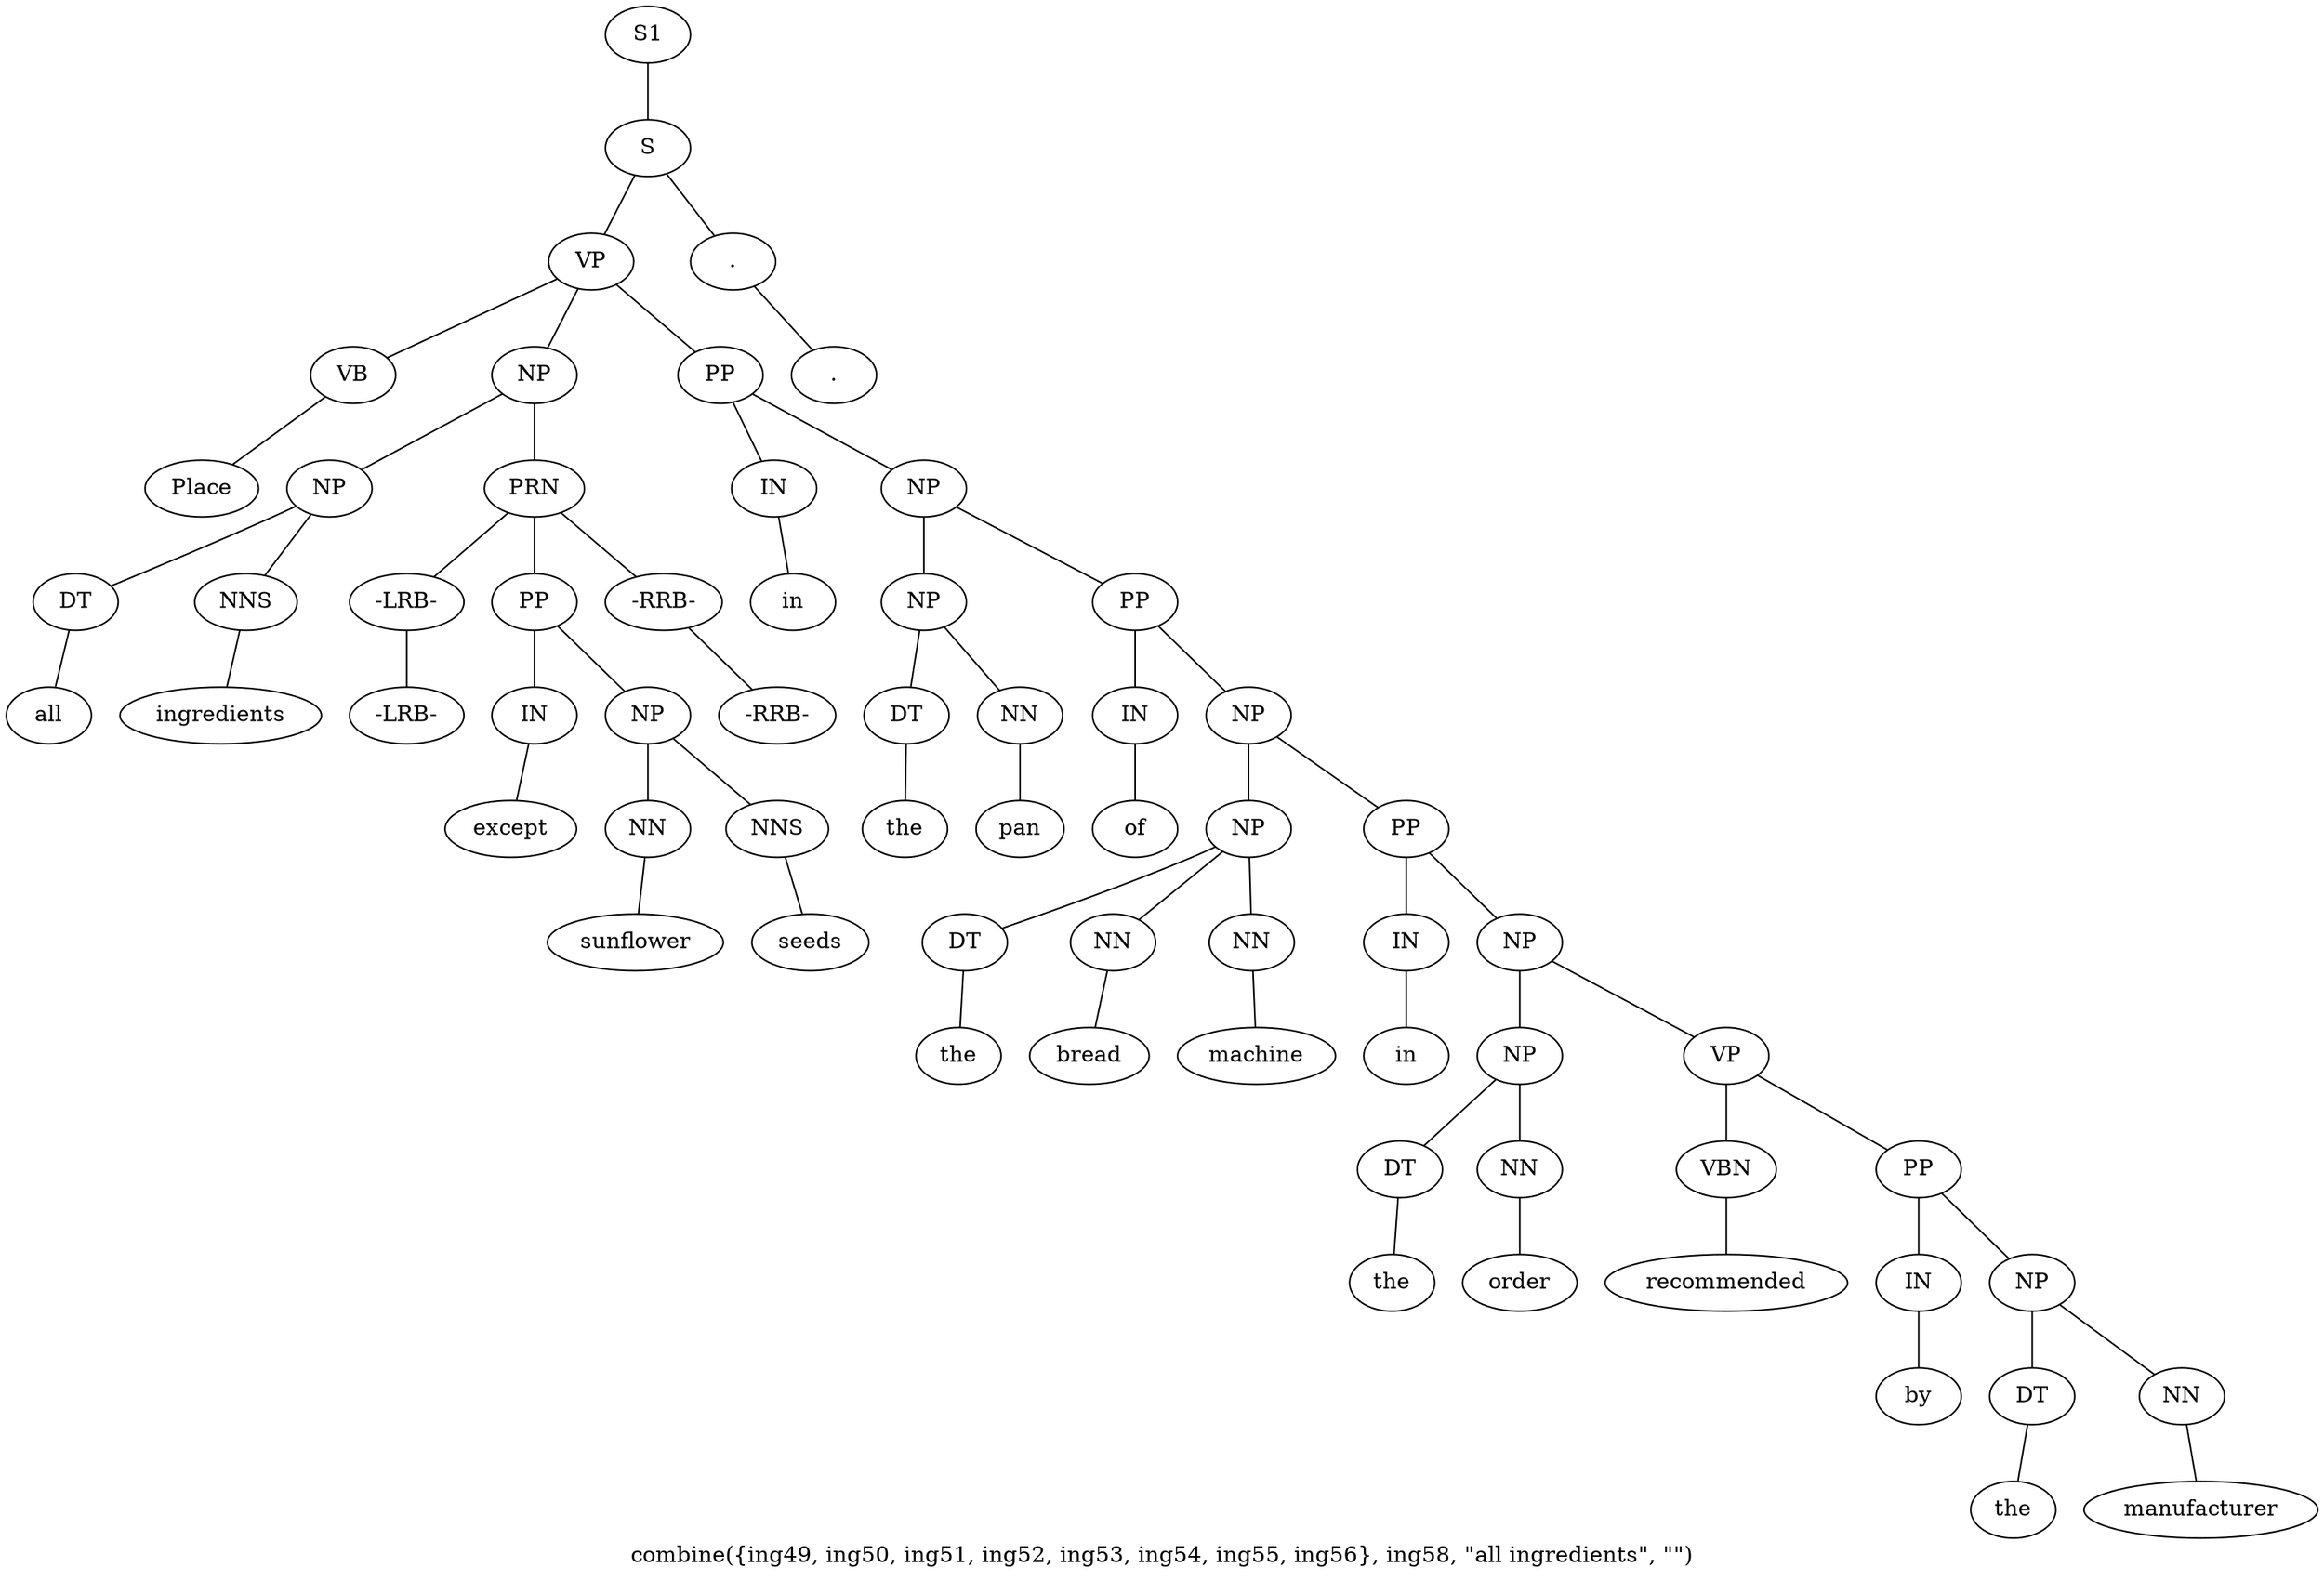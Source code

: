 graph SyntaxGraph {
	label = "combine({ing49, ing50, ing51, ing52, ing53, ing54, ing55, ing56}, ing58, \"all ingredients\", \"\")";
	Node0 [label="S1"];
	Node1 [label="S"];
	Node2 [label="VP"];
	Node3 [label="VB"];
	Node4 [label="Place"];
	Node5 [label="NP"];
	Node6 [label="NP"];
	Node7 [label="DT"];
	Node8 [label="all"];
	Node9 [label="NNS"];
	Node10 [label="ingredients"];
	Node11 [label="PRN"];
	Node12 [label="-LRB-"];
	Node13 [label="-LRB-"];
	Node14 [label="PP"];
	Node15 [label="IN"];
	Node16 [label="except"];
	Node17 [label="NP"];
	Node18 [label="NN"];
	Node19 [label="sunflower"];
	Node20 [label="NNS"];
	Node21 [label="seeds"];
	Node22 [label="-RRB-"];
	Node23 [label="-RRB-"];
	Node24 [label="PP"];
	Node25 [label="IN"];
	Node26 [label="in"];
	Node27 [label="NP"];
	Node28 [label="NP"];
	Node29 [label="DT"];
	Node30 [label="the"];
	Node31 [label="NN"];
	Node32 [label="pan"];
	Node33 [label="PP"];
	Node34 [label="IN"];
	Node35 [label="of"];
	Node36 [label="NP"];
	Node37 [label="NP"];
	Node38 [label="DT"];
	Node39 [label="the"];
	Node40 [label="NN"];
	Node41 [label="bread"];
	Node42 [label="NN"];
	Node43 [label="machine"];
	Node44 [label="PP"];
	Node45 [label="IN"];
	Node46 [label="in"];
	Node47 [label="NP"];
	Node48 [label="NP"];
	Node49 [label="DT"];
	Node50 [label="the"];
	Node51 [label="NN"];
	Node52 [label="order"];
	Node53 [label="VP"];
	Node54 [label="VBN"];
	Node55 [label="recommended"];
	Node56 [label="PP"];
	Node57 [label="IN"];
	Node58 [label="by"];
	Node59 [label="NP"];
	Node60 [label="DT"];
	Node61 [label="the"];
	Node62 [label="NN"];
	Node63 [label="manufacturer"];
	Node64 [label="."];
	Node65 [label="."];

	Node0 -- Node1;
	Node1 -- Node2;
	Node1 -- Node64;
	Node2 -- Node3;
	Node2 -- Node5;
	Node2 -- Node24;
	Node3 -- Node4;
	Node5 -- Node6;
	Node5 -- Node11;
	Node6 -- Node7;
	Node6 -- Node9;
	Node7 -- Node8;
	Node9 -- Node10;
	Node11 -- Node12;
	Node11 -- Node14;
	Node11 -- Node22;
	Node12 -- Node13;
	Node14 -- Node15;
	Node14 -- Node17;
	Node15 -- Node16;
	Node17 -- Node18;
	Node17 -- Node20;
	Node18 -- Node19;
	Node20 -- Node21;
	Node22 -- Node23;
	Node24 -- Node25;
	Node24 -- Node27;
	Node25 -- Node26;
	Node27 -- Node28;
	Node27 -- Node33;
	Node28 -- Node29;
	Node28 -- Node31;
	Node29 -- Node30;
	Node31 -- Node32;
	Node33 -- Node34;
	Node33 -- Node36;
	Node34 -- Node35;
	Node36 -- Node37;
	Node36 -- Node44;
	Node37 -- Node38;
	Node37 -- Node40;
	Node37 -- Node42;
	Node38 -- Node39;
	Node40 -- Node41;
	Node42 -- Node43;
	Node44 -- Node45;
	Node44 -- Node47;
	Node45 -- Node46;
	Node47 -- Node48;
	Node47 -- Node53;
	Node48 -- Node49;
	Node48 -- Node51;
	Node49 -- Node50;
	Node51 -- Node52;
	Node53 -- Node54;
	Node53 -- Node56;
	Node54 -- Node55;
	Node56 -- Node57;
	Node56 -- Node59;
	Node57 -- Node58;
	Node59 -- Node60;
	Node59 -- Node62;
	Node60 -- Node61;
	Node62 -- Node63;
	Node64 -- Node65;
}